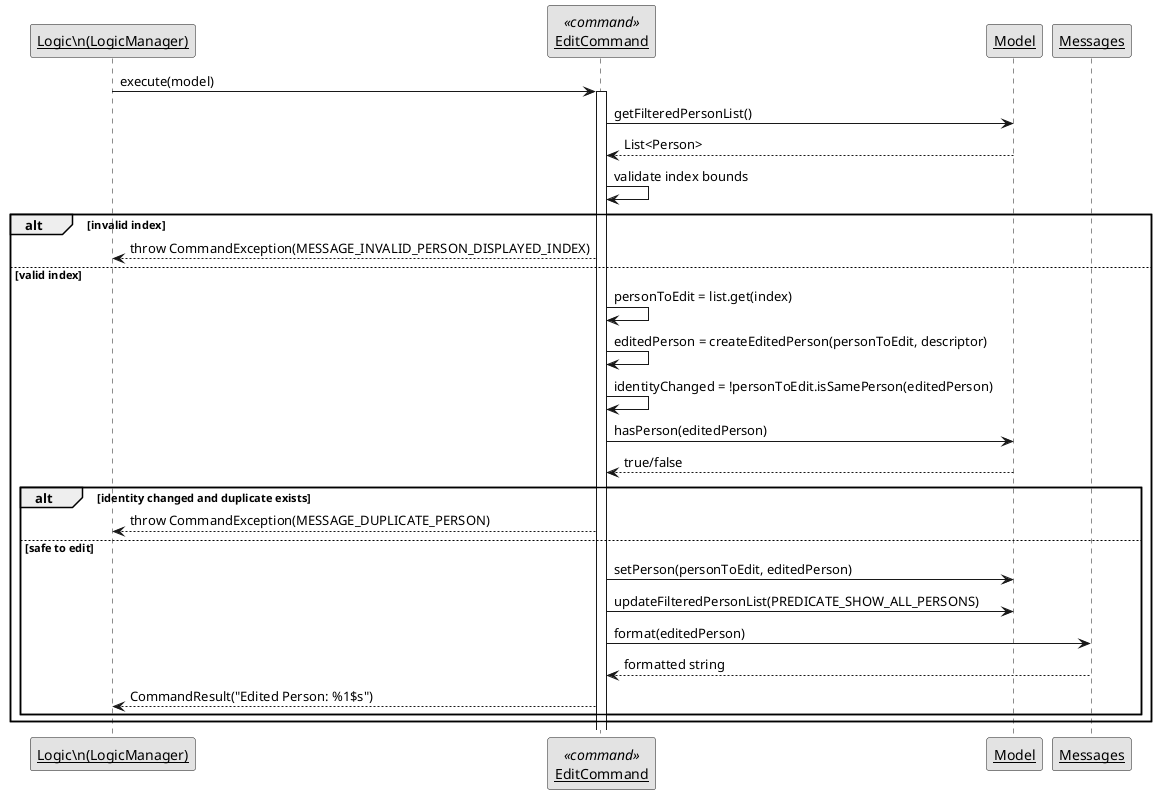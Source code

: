 @startuml
' Edit command execution sequence
' Mirrors code in
' - src/main/java/seedu/address/logic/LogicManager.java
' - src/main/java/seedu/address/logic/commands/EditCommand.java
' - src/main/java/seedu/address/model/Model.java

skinparam monochrome true
skinparam shadowing false
skinparam sequenceArrowThickness 1
skinparam sequenceParticipant underline

participant "Logic\\n(LogicManager)" as LM
participant "EditCommand" as EC <<command>>
participant Model as M
participant Messages as MSG

LM -> EC : execute(model)
activate EC
EC -> M : getFilteredPersonList()
M --> EC : List<Person>
EC -> EC : validate index bounds
alt invalid index
  EC --> LM : throw CommandException(MESSAGE_INVALID_PERSON_DISPLAYED_INDEX)
else valid index
  EC -> EC : personToEdit = list.get(index)
  EC -> EC : editedPerson = createEditedPerson(personToEdit, descriptor)
  EC -> EC : identityChanged = !personToEdit.isSamePerson(editedPerson)
  EC -> M : hasPerson(editedPerson)
  M --> EC : true/false
  alt identity changed and duplicate exists
    EC --> LM : throw CommandException(MESSAGE_DUPLICATE_PERSON)
  else safe to edit
    EC -> M : setPerson(personToEdit, editedPerson)
    EC -> M : updateFilteredPersonList(PREDICATE_SHOW_ALL_PERSONS)
    EC -> MSG : format(editedPerson)
    MSG --> EC : formatted string
    EC --> LM : CommandResult("Edited Person: %1$s")
  end
end
@enduml
